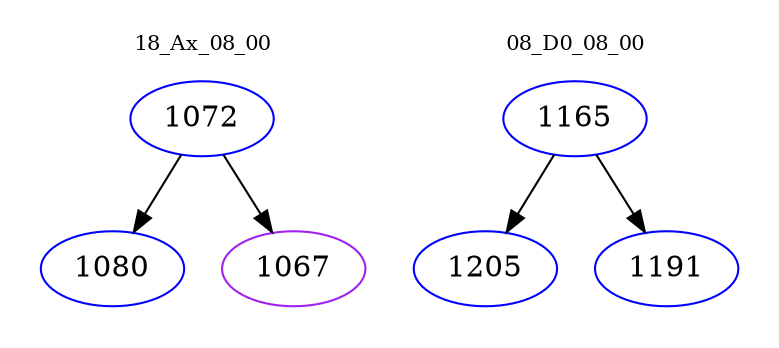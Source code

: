 digraph{
subgraph cluster_0 {
color = white
label = "18_Ax_08_00";
fontsize=10;
T0_1072 [label="1072", color="blue"]
T0_1072 -> T0_1080 [color="black"]
T0_1080 [label="1080", color="blue"]
T0_1072 -> T0_1067 [color="black"]
T0_1067 [label="1067", color="purple"]
}
subgraph cluster_1 {
color = white
label = "08_D0_08_00";
fontsize=10;
T1_1165 [label="1165", color="blue"]
T1_1165 -> T1_1205 [color="black"]
T1_1205 [label="1205", color="blue"]
T1_1165 -> T1_1191 [color="black"]
T1_1191 [label="1191", color="blue"]
}
}
